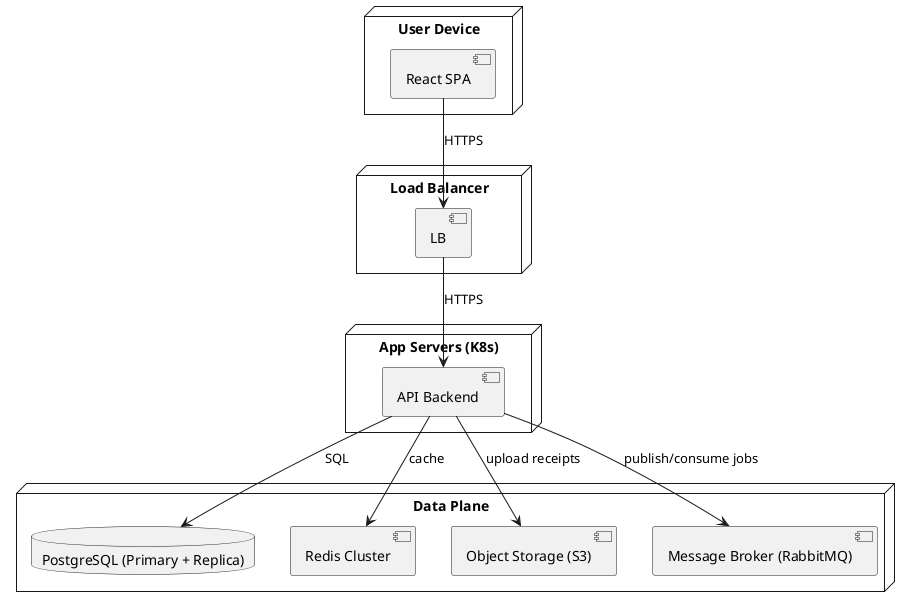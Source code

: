 @startuml
node "User Device" {
  component "React SPA" as SPA
}
node "Load Balancer" {
  [LB]
}
node "App Servers (K8s)" {
  component "API Backend" as API
}
node "Data Plane" {
  database "PostgreSQL (Primary + Replica)" as PG
  [Redis Cluster] as Redis
  [Object Storage (S3)] as S3
  [Message Broker (RabbitMQ)] as MQ
}
SPA --> LB : HTTPS
LB --> API : HTTPS
API --> PG : SQL
API --> Redis : cache
API --> S3 : upload receipts
API --> MQ : publish/consume jobs
@enduml